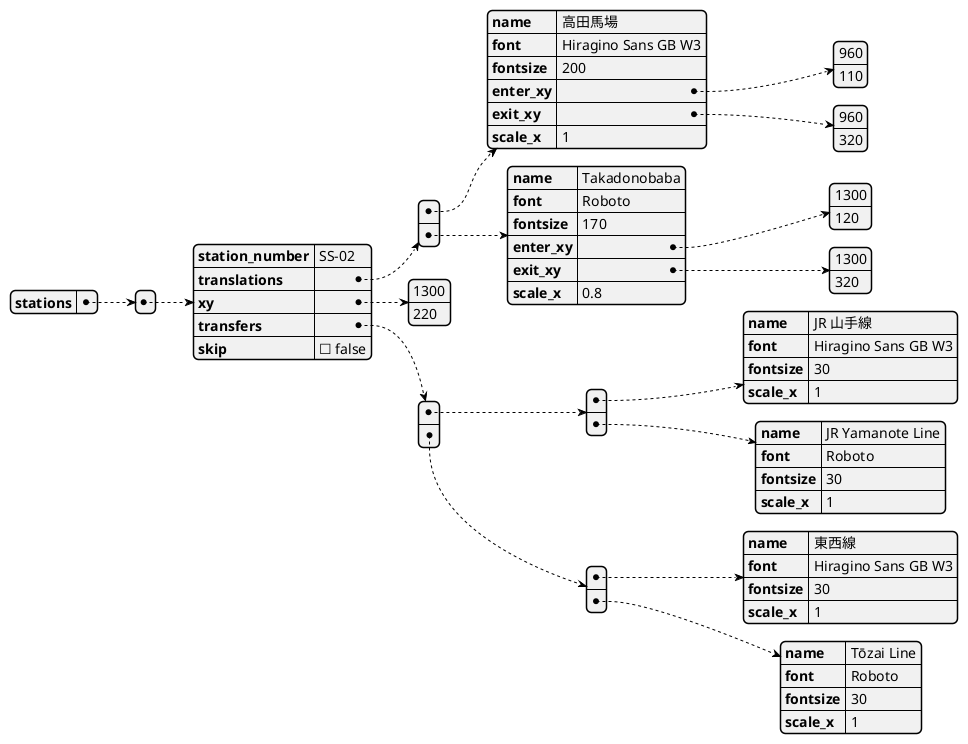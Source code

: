 @startuml
@startjson

{
    "stations": [
        {
            "station_number": "SS-02",
            "translations": [
                {
                    "name": "高田馬場",
                    "font": "Hiragino Sans GB W3",
                    "fontsize": 200,
                    "enter_xy": [960,110],
                    "exit_xy": [960,320],
                    "scale_x": 1
                },
                {
                    "name": "Takadonobaba",
                    "font": "Roboto",
                    "fontsize": 170,
                    "enter_xy": [1300,120],
                    "exit_xy": [1300,320],
                    "scale_x": 0.8
                }
            ],
            "xy": [1300,220],
            "transfers": [
                [
                    {
                        "name": "JR 山手線",
                        "font": "Hiragino Sans GB W3",
                        "fontsize": 30,
                        "scale_x": 1
                    },
                    {
                        "name": "JR Yamanote Line",
                        "font": "Roboto",
                        "fontsize": 30,
                        "scale_x": 1
                    }
                ],
                [
                    {
                        "name": "東西線",
                        "font": "Hiragino Sans GB W3",
                        "fontsize": 30,
                        "scale_x": 1
                    },
                    {
                        "name": "Tōzai Line",
                        "font": "Roboto",
                        "fontsize": 30,
                        "scale_x": 1
                    }
                ]
            ],
            "skip": false
        }
    ]
}

@endjson
@enduml
